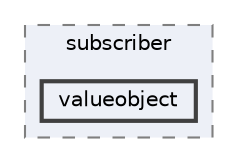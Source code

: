 digraph "repository/brm-subscriber/src/main/java/com/sterlite/cal/brm/subscriber/valueobject"
{
 // LATEX_PDF_SIZE
  bgcolor="transparent";
  edge [fontname=Helvetica,fontsize=10,labelfontname=Helvetica,labelfontsize=10];
  node [fontname=Helvetica,fontsize=10,shape=box,height=0.2,width=0.4];
  compound=true
  subgraph clusterdir_337b65853da60742edd2f04708539229 {
    graph [ bgcolor="#edf0f7", pencolor="grey50", label="subscriber", fontname=Helvetica,fontsize=10 style="filled,dashed", URL="dir_337b65853da60742edd2f04708539229.html",tooltip=""]
  dir_6fd97c3c39ad5b426c436ca4fe23007e [label="valueobject", fillcolor="#edf0f7", color="grey25", style="filled,bold", URL="dir_6fd97c3c39ad5b426c436ca4fe23007e.html",tooltip=""];
  }
}
